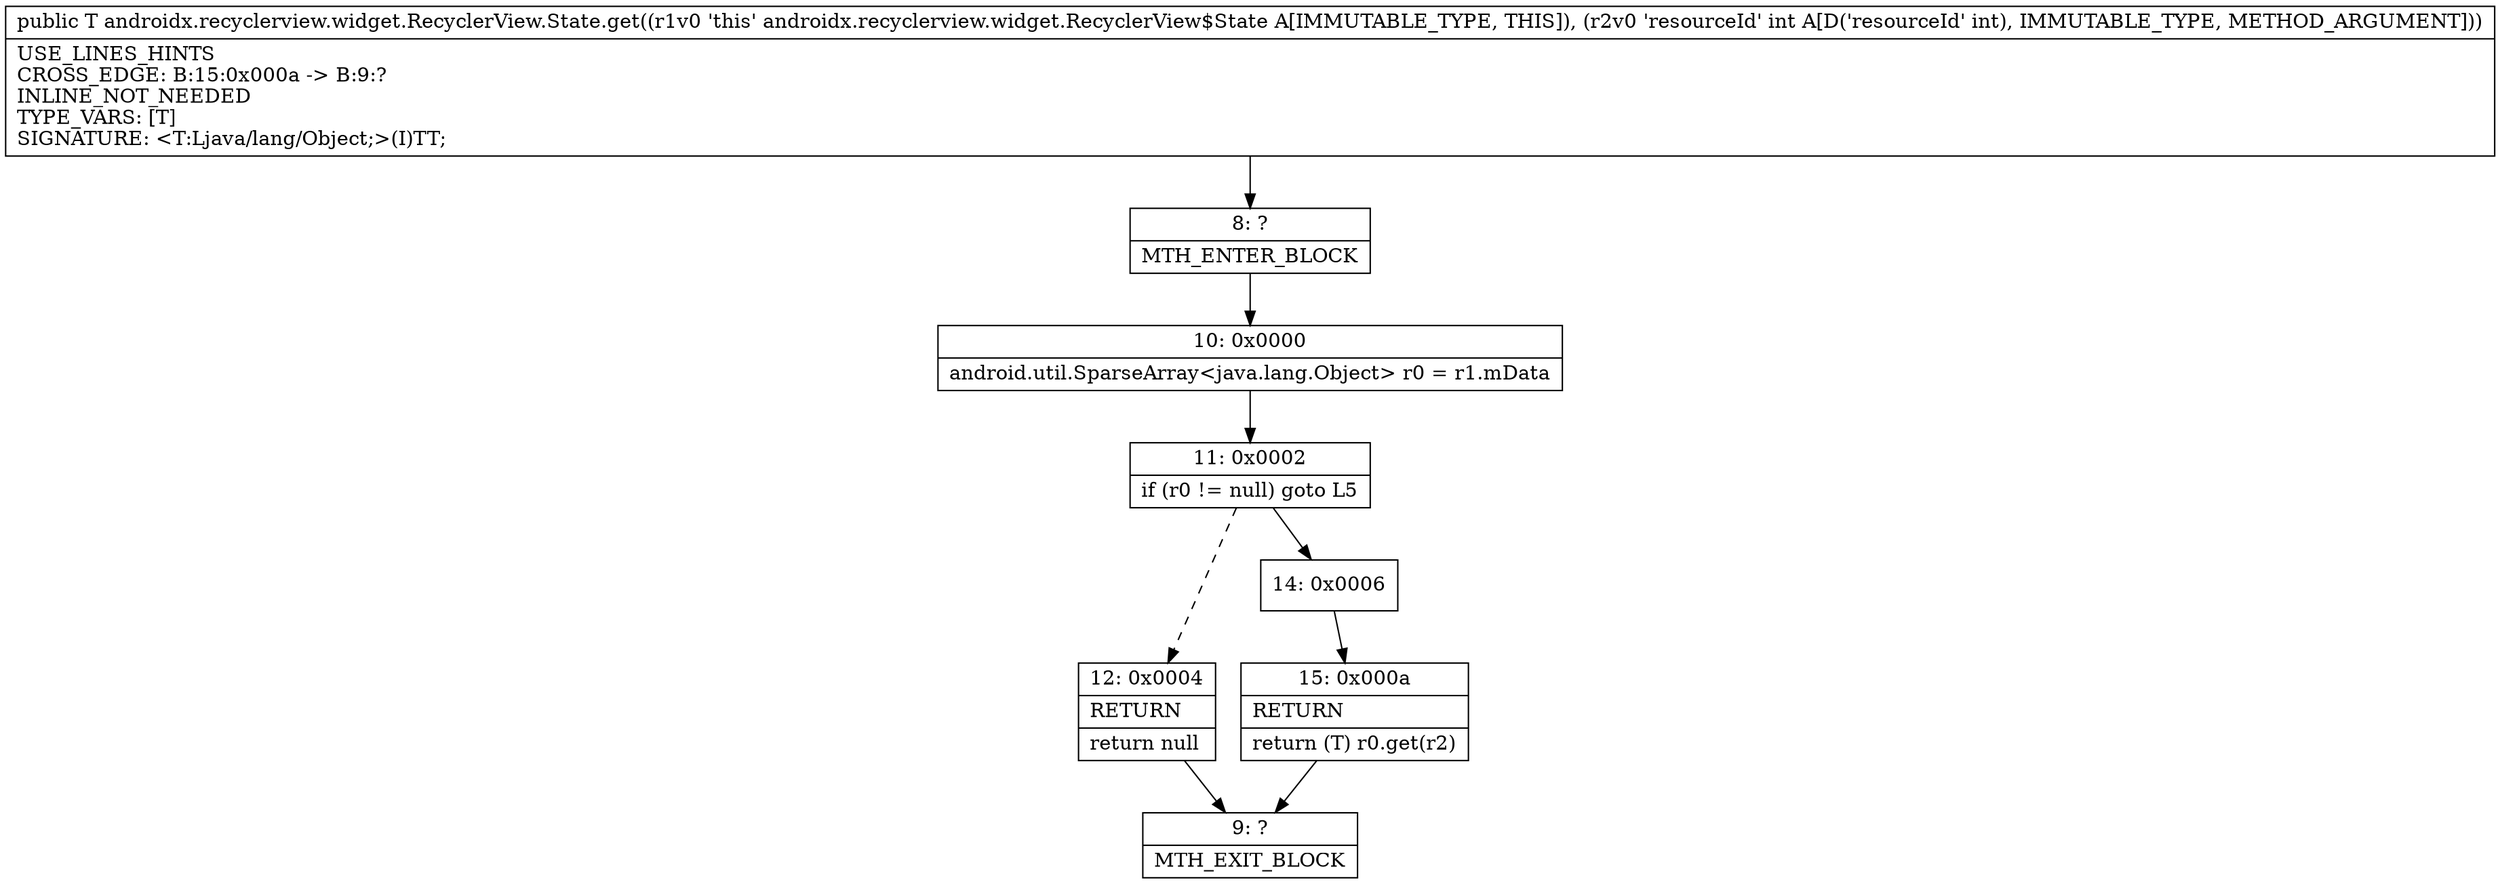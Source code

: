 digraph "CFG forandroidx.recyclerview.widget.RecyclerView.State.get(I)Ljava\/lang\/Object;" {
Node_8 [shape=record,label="{8\:\ ?|MTH_ENTER_BLOCK\l}"];
Node_10 [shape=record,label="{10\:\ 0x0000|android.util.SparseArray\<java.lang.Object\> r0 = r1.mData\l}"];
Node_11 [shape=record,label="{11\:\ 0x0002|if (r0 != null) goto L5\l}"];
Node_12 [shape=record,label="{12\:\ 0x0004|RETURN\l|return null\l}"];
Node_9 [shape=record,label="{9\:\ ?|MTH_EXIT_BLOCK\l}"];
Node_14 [shape=record,label="{14\:\ 0x0006}"];
Node_15 [shape=record,label="{15\:\ 0x000a|RETURN\l|return (T) r0.get(r2)\l}"];
MethodNode[shape=record,label="{public T androidx.recyclerview.widget.RecyclerView.State.get((r1v0 'this' androidx.recyclerview.widget.RecyclerView$State A[IMMUTABLE_TYPE, THIS]), (r2v0 'resourceId' int A[D('resourceId' int), IMMUTABLE_TYPE, METHOD_ARGUMENT]))  | USE_LINES_HINTS\lCROSS_EDGE: B:15:0x000a \-\> B:9:?\lINLINE_NOT_NEEDED\lTYPE_VARS: [T]\lSIGNATURE: \<T:Ljava\/lang\/Object;\>(I)TT;\l}"];
MethodNode -> Node_8;Node_8 -> Node_10;
Node_10 -> Node_11;
Node_11 -> Node_12[style=dashed];
Node_11 -> Node_14;
Node_12 -> Node_9;
Node_14 -> Node_15;
Node_15 -> Node_9;
}

